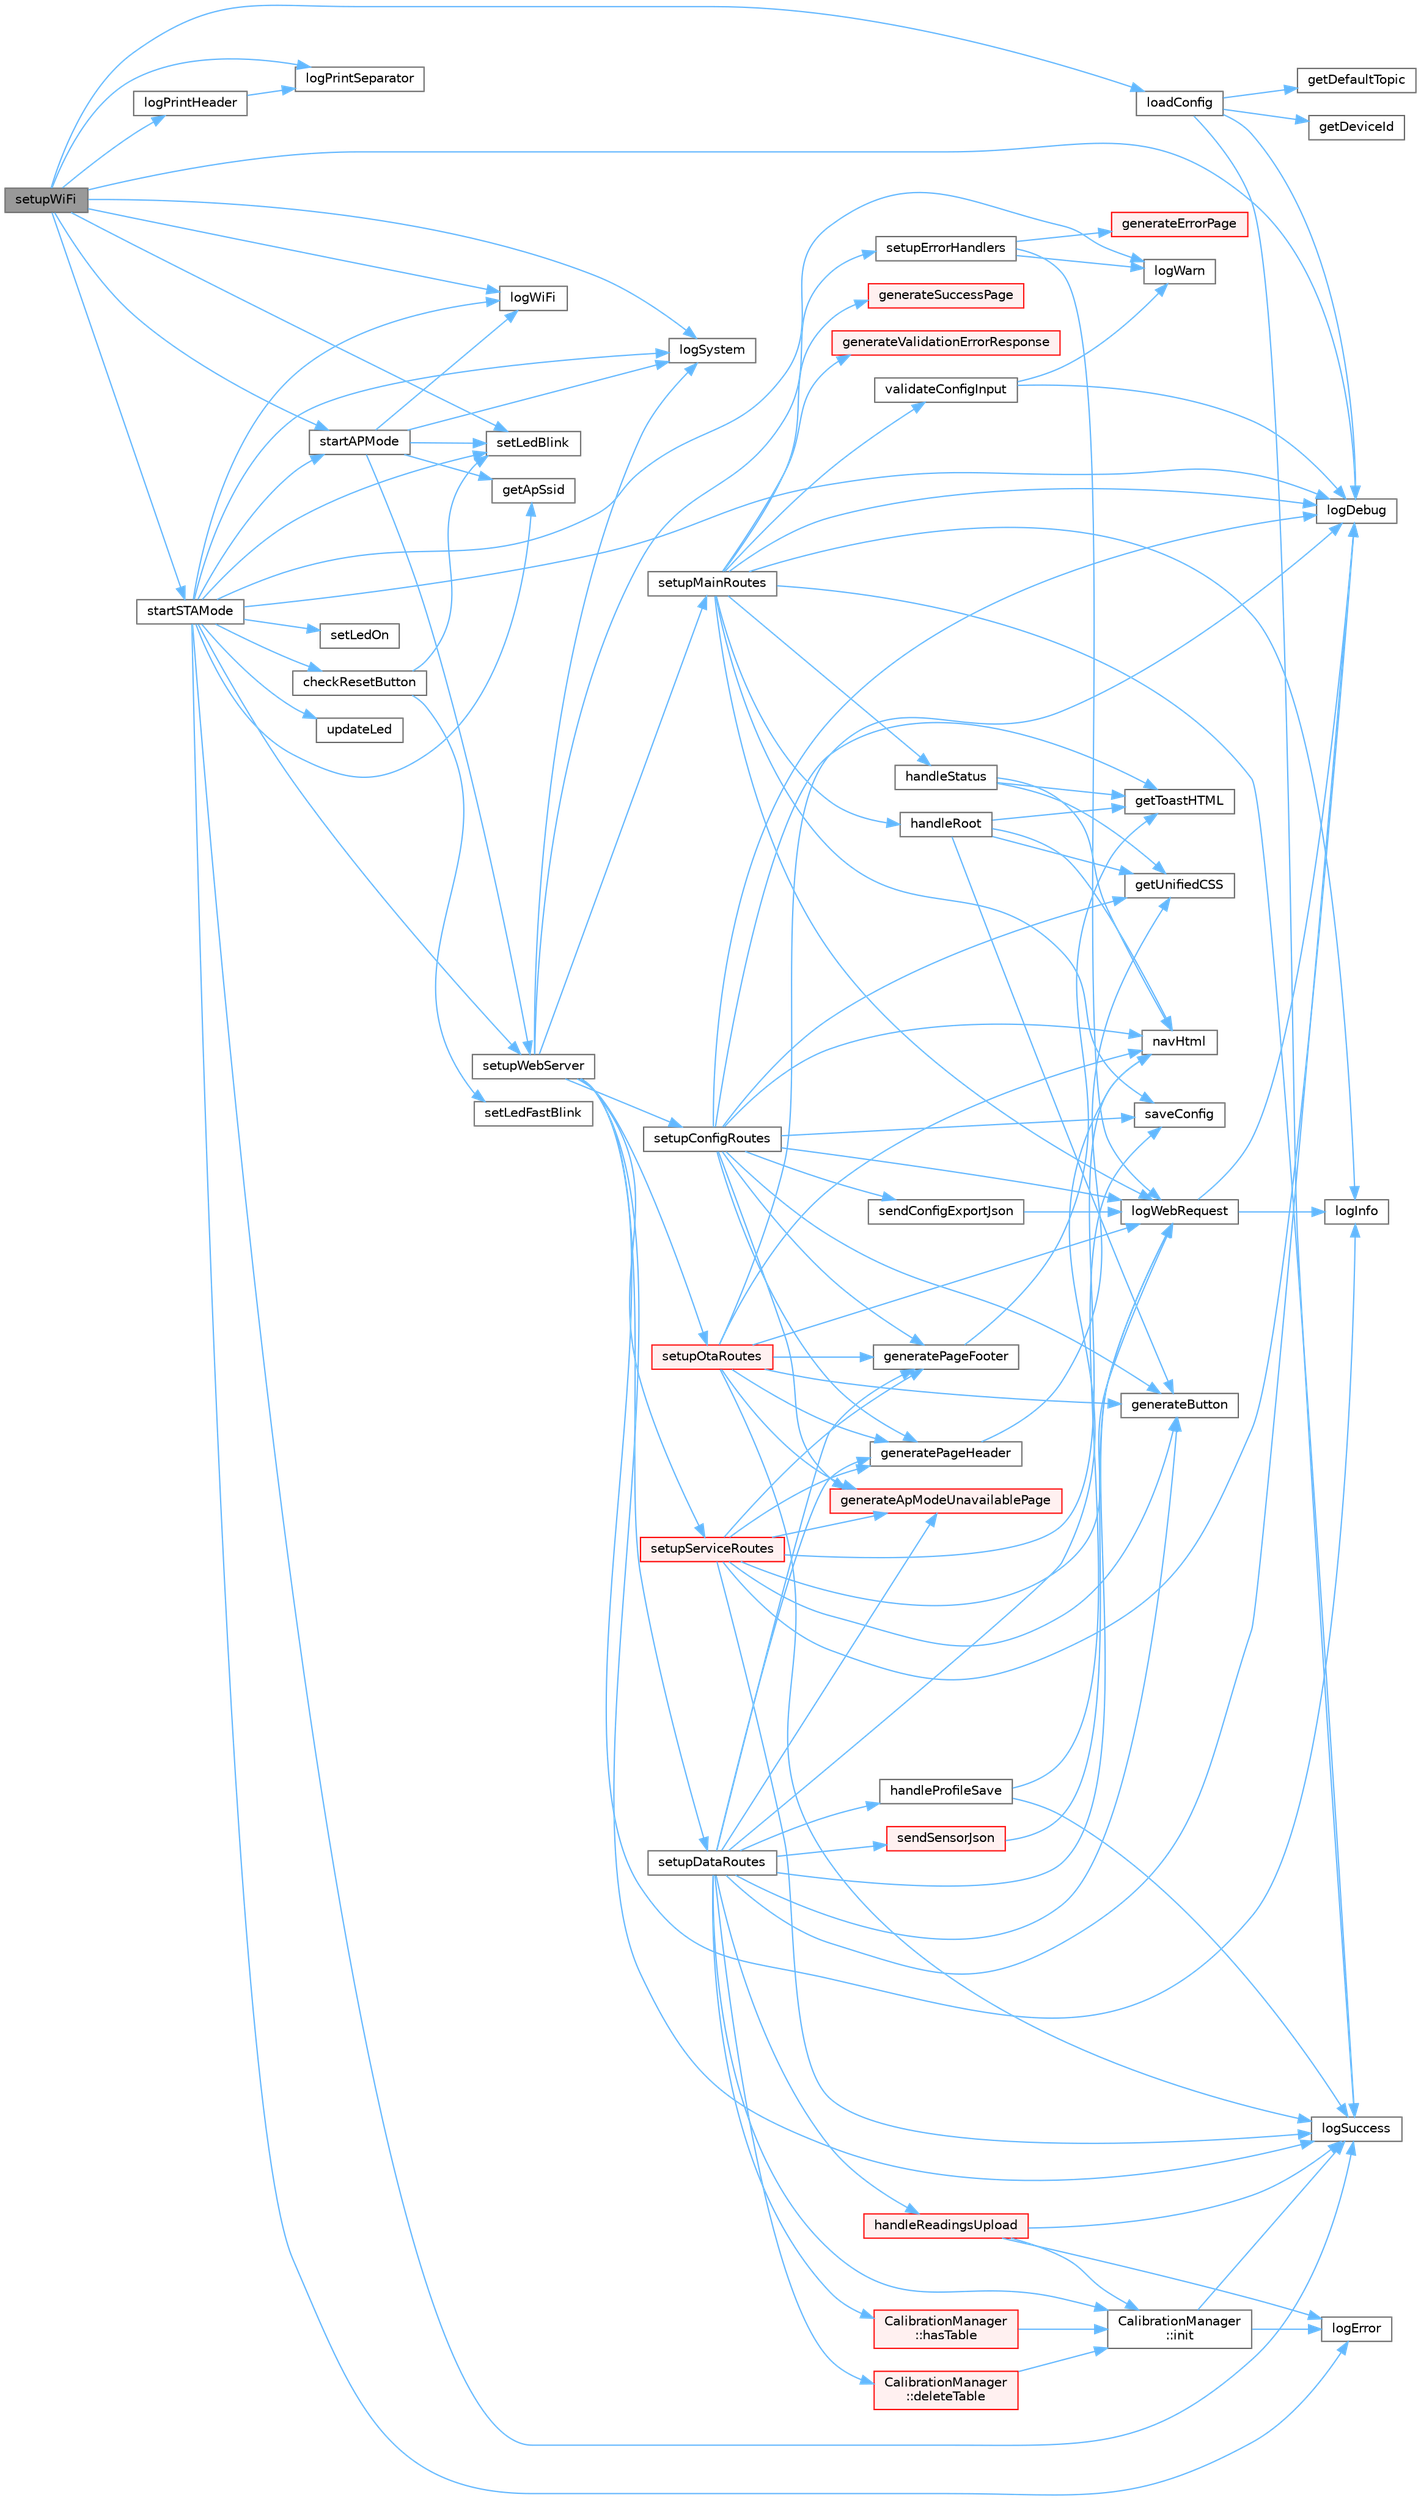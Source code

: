 digraph "setupWiFi"
{
 // LATEX_PDF_SIZE
  bgcolor="transparent";
  edge [fontname=Helvetica,fontsize=10,labelfontname=Helvetica,labelfontsize=10];
  node [fontname=Helvetica,fontsize=10,shape=box,height=0.2,width=0.4];
  rankdir="LR";
  Node1 [id="Node000001",label="setupWiFi",height=0.2,width=0.4,color="gray40", fillcolor="grey60", style="filled", fontcolor="black",tooltip=" "];
  Node1 -> Node2 [id="edge1_Node000001_Node000002",color="steelblue1",style="solid",tooltip=" "];
  Node2 [id="Node000002",label="loadConfig",height=0.2,width=0.4,color="grey40", fillcolor="white", style="filled",URL="$config_8cpp.html#ad5ed6ddd9940c0097cc91774056df1c2",tooltip=" "];
  Node2 -> Node3 [id="edge2_Node000002_Node000003",color="steelblue1",style="solid",tooltip=" "];
  Node3 [id="Node000003",label="getDefaultTopic",height=0.2,width=0.4,color="grey40", fillcolor="white", style="filled",URL="$config_8cpp.html#a74bdf2231a5ebe05de0f3a0b4c538023",tooltip=" "];
  Node2 -> Node4 [id="edge3_Node000002_Node000004",color="steelblue1",style="solid",tooltip=" "];
  Node4 [id="Node000004",label="getDeviceId",height=0.2,width=0.4,color="grey40", fillcolor="white", style="filled",URL="$config_8cpp.html#aa1f35b9688dbf1109436ad91c42901aa",tooltip=" "];
  Node2 -> Node5 [id="edge4_Node000002_Node000005",color="steelblue1",style="solid",tooltip=" "];
  Node5 [id="Node000005",label="logDebug",height=0.2,width=0.4,color="grey40", fillcolor="white", style="filled",URL="$logger_8cpp.html#a1e536b98344ba271bbfc484cca848dbe",tooltip=" "];
  Node2 -> Node6 [id="edge5_Node000002_Node000006",color="steelblue1",style="solid",tooltip=" "];
  Node6 [id="Node000006",label="logSuccess",height=0.2,width=0.4,color="grey40", fillcolor="white", style="filled",URL="$logger_8cpp.html#a54dab32db32234798ff063ccc0dde695",tooltip=" "];
  Node1 -> Node5 [id="edge6_Node000001_Node000005",color="steelblue1",style="solid",tooltip=" "];
  Node1 -> Node7 [id="edge7_Node000001_Node000007",color="steelblue1",style="solid",tooltip=" "];
  Node7 [id="Node000007",label="logPrintHeader",height=0.2,width=0.4,color="grey40", fillcolor="white", style="filled",URL="$logger_8cpp.html#a372ab412c03841f6fe08c751c5d44cba",tooltip=" "];
  Node7 -> Node8 [id="edge8_Node000007_Node000008",color="steelblue1",style="solid",tooltip=" "];
  Node8 [id="Node000008",label="logPrintSeparator",height=0.2,width=0.4,color="grey40", fillcolor="white", style="filled",URL="$logger_8cpp.html#a3ee301b7bb89647696628fbd93584d9e",tooltip=" "];
  Node1 -> Node8 [id="edge9_Node000001_Node000008",color="steelblue1",style="solid",tooltip=" "];
  Node1 -> Node9 [id="edge10_Node000001_Node000009",color="steelblue1",style="solid",tooltip=" "];
  Node9 [id="Node000009",label="logSystem",height=0.2,width=0.4,color="grey40", fillcolor="white", style="filled",URL="$logger_8cpp.html#a6673a3ba037fc4ceda09f36e43cd7f14",tooltip=" "];
  Node1 -> Node10 [id="edge11_Node000001_Node000010",color="steelblue1",style="solid",tooltip=" "];
  Node10 [id="Node000010",label="logWiFi",height=0.2,width=0.4,color="grey40", fillcolor="white", style="filled",URL="$logger_8cpp.html#a8a220d54e17d73c281bb715f70bf6df9",tooltip=" "];
  Node1 -> Node11 [id="edge12_Node000001_Node000011",color="steelblue1",style="solid",tooltip=" "];
  Node11 [id="Node000011",label="setLedBlink",height=0.2,width=0.4,color="grey40", fillcolor="white", style="filled",URL="$wifi__manager_8cpp.html#a5f70031f46d0339f5c544c194dfe7ed7",tooltip=" "];
  Node1 -> Node12 [id="edge13_Node000001_Node000012",color="steelblue1",style="solid",tooltip=" "];
  Node12 [id="Node000012",label="startAPMode",height=0.2,width=0.4,color="grey40", fillcolor="white", style="filled",URL="$wifi__manager_8cpp.html#a9b3d409b1449092a0b4efaace9c666a2",tooltip=" "];
  Node12 -> Node13 [id="edge14_Node000012_Node000013",color="steelblue1",style="solid",tooltip=" "];
  Node13 [id="Node000013",label="getApSsid",height=0.2,width=0.4,color="grey40", fillcolor="white", style="filled",URL="$wifi__manager_8cpp.html#af857f35623b29612a3b4cc45dd6fff23",tooltip=" "];
  Node12 -> Node9 [id="edge15_Node000012_Node000009",color="steelblue1",style="solid",tooltip=" "];
  Node12 -> Node10 [id="edge16_Node000012_Node000010",color="steelblue1",style="solid",tooltip=" "];
  Node12 -> Node11 [id="edge17_Node000012_Node000011",color="steelblue1",style="solid",tooltip=" "];
  Node12 -> Node14 [id="edge18_Node000012_Node000014",color="steelblue1",style="solid",tooltip=" "];
  Node14 [id="Node000014",label="setupWebServer",height=0.2,width=0.4,color="grey40", fillcolor="white", style="filled",URL="$wifi__manager_8cpp.html#ada2454c68167b49ab4f42817be2b4959",tooltip=" "];
  Node14 -> Node15 [id="edge19_Node000014_Node000015",color="steelblue1",style="solid",tooltip=" "];
  Node15 [id="Node000015",label="logInfo",height=0.2,width=0.4,color="grey40", fillcolor="white", style="filled",URL="$logger_8cpp.html#ab9b4ed01ba7a88bb5e22d1c84e0f0abf",tooltip=" "];
  Node14 -> Node6 [id="edge20_Node000014_Node000006",color="steelblue1",style="solid",tooltip=" "];
  Node14 -> Node9 [id="edge21_Node000014_Node000009",color="steelblue1",style="solid",tooltip=" "];
  Node14 -> Node16 [id="edge22_Node000014_Node000016",color="steelblue1",style="solid",tooltip=" "];
  Node16 [id="Node000016",label="setupConfigRoutes",height=0.2,width=0.4,color="grey40", fillcolor="white", style="filled",URL="$routes__config_8cpp.html#a0e7c19a3399afd6ceae18c4512cca24c",tooltip="Настройка маршрутов конфигурации (/intervals, /config_manager, /api/config/*)"];
  Node16 -> Node17 [id="edge23_Node000016_Node000017",color="steelblue1",style="solid",tooltip=" "];
  Node17 [id="Node000017",label="generateApModeUnavailablePage",height=0.2,width=0.4,color="red", fillcolor="#FFF0F0", style="filled",URL="$web__templates_8cpp.html#a1d57b5edf50f600cc5d02641cb4510a0",tooltip="Генерация страницы \"Недоступно в AP режиме\"."];
  Node16 -> Node24 [id="edge24_Node000016_Node000024",color="steelblue1",style="solid",tooltip=" "];
  Node24 [id="Node000024",label="generateButton",height=0.2,width=0.4,color="grey40", fillcolor="white", style="filled",URL="$jxct__ui__system_8cpp.html#a7834ec4c73014039a2aeeedadff41141",tooltip=" "];
  Node16 -> Node19 [id="edge25_Node000016_Node000019",color="steelblue1",style="solid",tooltip=" "];
  Node19 [id="Node000019",label="generatePageFooter",height=0.2,width=0.4,color="grey40", fillcolor="white", style="filled",URL="$web__templates_8cpp.html#ad4f3a6e85baef9b2d3e2aec977c3a321",tooltip="Генерация футера HTML страницы"];
  Node19 -> Node20 [id="edge26_Node000019_Node000020",color="steelblue1",style="solid",tooltip=" "];
  Node20 [id="Node000020",label="getToastHTML",height=0.2,width=0.4,color="grey40", fillcolor="white", style="filled",URL="$jxct__ui__system_8cpp.html#afbda6d57dd082e7767c2c5e823951472",tooltip=" "];
  Node16 -> Node21 [id="edge27_Node000016_Node000021",color="steelblue1",style="solid",tooltip=" "];
  Node21 [id="Node000021",label="generatePageHeader",height=0.2,width=0.4,color="grey40", fillcolor="white", style="filled",URL="$web__templates_8cpp.html#ac4502db1ad8d9e08830f7eb784d62600",tooltip="Генерация заголовка HTML страницы"];
  Node21 -> Node22 [id="edge28_Node000021_Node000022",color="steelblue1",style="solid",tooltip=" "];
  Node22 [id="Node000022",label="getUnifiedCSS",height=0.2,width=0.4,color="grey40", fillcolor="white", style="filled",URL="$jxct__ui__system_8cpp.html#a303ae6cee9693130ac22414e47140a1e",tooltip=" "];
  Node16 -> Node20 [id="edge29_Node000016_Node000020",color="steelblue1",style="solid",tooltip=" "];
  Node16 -> Node22 [id="edge30_Node000016_Node000022",color="steelblue1",style="solid",tooltip=" "];
  Node16 -> Node5 [id="edge31_Node000016_Node000005",color="steelblue1",style="solid",tooltip=" "];
  Node16 -> Node25 [id="edge32_Node000016_Node000025",color="steelblue1",style="solid",tooltip=" "];
  Node25 [id="Node000025",label="logWebRequest",height=0.2,width=0.4,color="grey40", fillcolor="white", style="filled",URL="$error__handlers_8cpp.html#a1a62e7c40bff885d97f6018743bec642",tooltip="Логирование веб-запросов"];
  Node25 -> Node5 [id="edge33_Node000025_Node000005",color="steelblue1",style="solid",tooltip=" "];
  Node25 -> Node15 [id="edge34_Node000025_Node000015",color="steelblue1",style="solid",tooltip=" "];
  Node16 -> Node23 [id="edge35_Node000016_Node000023",color="steelblue1",style="solid",tooltip=" "];
  Node23 [id="Node000023",label="navHtml",height=0.2,width=0.4,color="grey40", fillcolor="white", style="filled",URL="$wifi__manager_8cpp.html#ad30c0b8b33e60ccdb13f2e1cc08157c9",tooltip=" "];
  Node16 -> Node26 [id="edge36_Node000016_Node000026",color="steelblue1",style="solid",tooltip=" "];
  Node26 [id="Node000026",label="saveConfig",height=0.2,width=0.4,color="grey40", fillcolor="white", style="filled",URL="$config_8cpp.html#a688d00bbabd28fbaf9e0c50eca3adeae",tooltip=" "];
  Node16 -> Node27 [id="edge37_Node000016_Node000027",color="steelblue1",style="solid",tooltip=" "];
  Node27 [id="Node000027",label="sendConfigExportJson",height=0.2,width=0.4,color="grey40", fillcolor="white", style="filled",URL="$routes__config_8cpp.html#a08204d6e0087ca3676433990aad58a76",tooltip=" "];
  Node27 -> Node25 [id="edge38_Node000027_Node000025",color="steelblue1",style="solid",tooltip=" "];
  Node14 -> Node28 [id="edge39_Node000014_Node000028",color="steelblue1",style="solid",tooltip=" "];
  Node28 [id="Node000028",label="setupDataRoutes",height=0.2,width=0.4,color="grey40", fillcolor="white", style="filled",URL="$routes__data_8cpp.html#aed1136f683a386e56678e05fc3747972",tooltip="Настройка маршрутов данных датчика (/readings, /sensor_json, /api/sensor)"];
  Node28 -> Node29 [id="edge40_Node000028_Node000029",color="steelblue1",style="solid",tooltip=" "];
  Node29 [id="Node000029",label="CalibrationManager\l::deleteTable",height=0.2,width=0.4,color="red", fillcolor="#FFF0F0", style="filled",URL="$namespace_calibration_manager.html#a14e21e7fb1aa46aa781c20ee07271d12",tooltip=" "];
  Node29 -> Node30 [id="edge41_Node000029_Node000030",color="steelblue1",style="solid",tooltip=" "];
  Node30 [id="Node000030",label="CalibrationManager\l::init",height=0.2,width=0.4,color="grey40", fillcolor="white", style="filled",URL="$namespace_calibration_manager.html#aee9fe56519e509e44d7f936a7a4c3613",tooltip=" "];
  Node30 -> Node31 [id="edge42_Node000030_Node000031",color="steelblue1",style="solid",tooltip=" "];
  Node31 [id="Node000031",label="logError",height=0.2,width=0.4,color="grey40", fillcolor="white", style="filled",URL="$logger_8cpp.html#a60baa11f08afed73f5a7bc5d31f698ce",tooltip=" "];
  Node30 -> Node6 [id="edge43_Node000030_Node000006",color="steelblue1",style="solid",tooltip=" "];
  Node28 -> Node17 [id="edge44_Node000028_Node000017",color="steelblue1",style="solid",tooltip=" "];
  Node28 -> Node24 [id="edge45_Node000028_Node000024",color="steelblue1",style="solid",tooltip=" "];
  Node28 -> Node19 [id="edge46_Node000028_Node000019",color="steelblue1",style="solid",tooltip=" "];
  Node28 -> Node21 [id="edge47_Node000028_Node000021",color="steelblue1",style="solid",tooltip=" "];
  Node28 -> Node33 [id="edge48_Node000028_Node000033",color="steelblue1",style="solid",tooltip=" "];
  Node33 [id="Node000033",label="handleProfileSave",height=0.2,width=0.4,color="grey40", fillcolor="white", style="filled",URL="$routes__data_8cpp.html#abbd29afd9c684d507a0787906872c9d9",tooltip=" "];
  Node33 -> Node6 [id="edge49_Node000033_Node000006",color="steelblue1",style="solid",tooltip=" "];
  Node33 -> Node26 [id="edge50_Node000033_Node000026",color="steelblue1",style="solid",tooltip=" "];
  Node28 -> Node34 [id="edge51_Node000028_Node000034",color="steelblue1",style="solid",tooltip=" "];
  Node34 [id="Node000034",label="handleReadingsUpload",height=0.2,width=0.4,color="red", fillcolor="#FFF0F0", style="filled",URL="$routes__data_8cpp.html#a750e7ca088cd32f9490048becd8d8c70",tooltip=" "];
  Node34 -> Node30 [id="edge52_Node000034_Node000030",color="steelblue1",style="solid",tooltip=" "];
  Node34 -> Node31 [id="edge53_Node000034_Node000031",color="steelblue1",style="solid",tooltip=" "];
  Node34 -> Node6 [id="edge54_Node000034_Node000006",color="steelblue1",style="solid",tooltip=" "];
  Node28 -> Node35 [id="edge55_Node000028_Node000035",color="steelblue1",style="solid",tooltip=" "];
  Node35 [id="Node000035",label="CalibrationManager\l::hasTable",height=0.2,width=0.4,color="red", fillcolor="#FFF0F0", style="filled",URL="$namespace_calibration_manager.html#a1ee0f1f244cb68eaa7e47a79deb452b6",tooltip=" "];
  Node35 -> Node30 [id="edge56_Node000035_Node000030",color="steelblue1",style="solid",tooltip=" "];
  Node28 -> Node30 [id="edge57_Node000028_Node000030",color="steelblue1",style="solid",tooltip=" "];
  Node28 -> Node5 [id="edge58_Node000028_Node000005",color="steelblue1",style="solid",tooltip=" "];
  Node28 -> Node25 [id="edge59_Node000028_Node000025",color="steelblue1",style="solid",tooltip=" "];
  Node28 -> Node23 [id="edge60_Node000028_Node000023",color="steelblue1",style="solid",tooltip=" "];
  Node28 -> Node36 [id="edge61_Node000028_Node000036",color="steelblue1",style="solid",tooltip=" "];
  Node36 [id="Node000036",label="sendSensorJson",height=0.2,width=0.4,color="red", fillcolor="#FFF0F0", style="filled",URL="$routes__data_8cpp.html#a7cb04ca38fc8e4b768a2ef6ae67bc573",tooltip=" "];
  Node36 -> Node25 [id="edge62_Node000036_Node000025",color="steelblue1",style="solid",tooltip=" "];
  Node14 -> Node43 [id="edge63_Node000014_Node000043",color="steelblue1",style="solid",tooltip=" "];
  Node43 [id="Node000043",label="setupErrorHandlers",height=0.2,width=0.4,color="grey40", fillcolor="white", style="filled",URL="$error__handlers_8cpp.html#a833be2e68cb85aa95168dae9c9b128ef",tooltip="Настройка обработчиков ошибок (404, 500, и т."];
  Node43 -> Node44 [id="edge64_Node000043_Node000044",color="steelblue1",style="solid",tooltip=" "];
  Node44 [id="Node000044",label="generateErrorPage",height=0.2,width=0.4,color="red", fillcolor="#FFF0F0", style="filled",URL="$web__templates_8cpp.html#a104303f7b44cf43e481a713261d52457",tooltip="Генерация страницы ошибки"];
  Node43 -> Node45 [id="edge65_Node000043_Node000045",color="steelblue1",style="solid",tooltip=" "];
  Node45 [id="Node000045",label="logWarn",height=0.2,width=0.4,color="grey40", fillcolor="white", style="filled",URL="$logger_8cpp.html#a34f49079ccda568e5054918ae4354431",tooltip=" "];
  Node43 -> Node25 [id="edge66_Node000043_Node000025",color="steelblue1",style="solid",tooltip=" "];
  Node14 -> Node46 [id="edge67_Node000014_Node000046",color="steelblue1",style="solid",tooltip=" "];
  Node46 [id="Node000046",label="setupMainRoutes",height=0.2,width=0.4,color="grey40", fillcolor="white", style="filled",URL="$routes__main_8cpp.html#a6a7cf6b6ba01d34721e1a47ea65af867",tooltip="Настройка основных маршрутов (/, /save, /status)"];
  Node46 -> Node47 [id="edge68_Node000046_Node000047",color="steelblue1",style="solid",tooltip=" "];
  Node47 [id="Node000047",label="generateSuccessPage",height=0.2,width=0.4,color="red", fillcolor="#FFF0F0", style="filled",URL="$web__templates_8cpp.html#a600b7a8061ed8ca2ec409f56bfaf3bcd",tooltip="Генерация страницы успеха"];
  Node46 -> Node48 [id="edge69_Node000046_Node000048",color="steelblue1",style="solid",tooltip=" "];
  Node48 [id="Node000048",label="generateValidationErrorResponse",height=0.2,width=0.4,color="red", fillcolor="#FFF0F0", style="filled",URL="$error__handlers_8cpp.html#a6fe24c5dc21b012791aecd16ab4dad96",tooltip="Генерация HTML ответа с ошибкой валидации"];
  Node46 -> Node50 [id="edge70_Node000046_Node000050",color="steelblue1",style="solid",tooltip=" "];
  Node50 [id="Node000050",label="handleRoot",height=0.2,width=0.4,color="grey40", fillcolor="white", style="filled",URL="$wifi__manager_8cpp.html#a8427468f39342a1990703e9f5ce7fd29",tooltip="Обработчик главной страницы (уже существует в wifi_manager.cpp)"];
  Node50 -> Node24 [id="edge71_Node000050_Node000024",color="steelblue1",style="solid",tooltip=" "];
  Node50 -> Node20 [id="edge72_Node000050_Node000020",color="steelblue1",style="solid",tooltip=" "];
  Node50 -> Node22 [id="edge73_Node000050_Node000022",color="steelblue1",style="solid",tooltip=" "];
  Node50 -> Node23 [id="edge74_Node000050_Node000023",color="steelblue1",style="solid",tooltip=" "];
  Node46 -> Node51 [id="edge75_Node000046_Node000051",color="steelblue1",style="solid",tooltip=" "];
  Node51 [id="Node000051",label="handleStatus",height=0.2,width=0.4,color="grey40", fillcolor="white", style="filled",URL="$wifi__manager_8cpp.html#a1e811785ccbaccda2e3e3457971720cb",tooltip="Обработчик статуса (уже существует в wifi_manager.cpp)"];
  Node51 -> Node20 [id="edge76_Node000051_Node000020",color="steelblue1",style="solid",tooltip=" "];
  Node51 -> Node22 [id="edge77_Node000051_Node000022",color="steelblue1",style="solid",tooltip=" "];
  Node51 -> Node23 [id="edge78_Node000051_Node000023",color="steelblue1",style="solid",tooltip=" "];
  Node46 -> Node5 [id="edge79_Node000046_Node000005",color="steelblue1",style="solid",tooltip=" "];
  Node46 -> Node15 [id="edge80_Node000046_Node000015",color="steelblue1",style="solid",tooltip=" "];
  Node46 -> Node6 [id="edge81_Node000046_Node000006",color="steelblue1",style="solid",tooltip=" "];
  Node46 -> Node25 [id="edge82_Node000046_Node000025",color="steelblue1",style="solid",tooltip=" "];
  Node46 -> Node26 [id="edge83_Node000046_Node000026",color="steelblue1",style="solid",tooltip=" "];
  Node46 -> Node52 [id="edge84_Node000046_Node000052",color="steelblue1",style="solid",tooltip=" "];
  Node52 [id="Node000052",label="validateConfigInput",height=0.2,width=0.4,color="grey40", fillcolor="white", style="filled",URL="$error__handlers_8cpp.html#a15eab9f9a3dc97d41a860ab966800fa6",tooltip="Валидация входных данных конфигурации"];
  Node52 -> Node5 [id="edge85_Node000052_Node000005",color="steelblue1",style="solid",tooltip=" "];
  Node52 -> Node45 [id="edge86_Node000052_Node000045",color="steelblue1",style="solid",tooltip=" "];
  Node14 -> Node53 [id="edge87_Node000014_Node000053",color="steelblue1",style="solid",tooltip=" "];
  Node53 [id="Node000053",label="setupOtaRoutes",height=0.2,width=0.4,color="red", fillcolor="#FFF0F0", style="filled",URL="$routes__ota_8cpp.html#ae58a54419ee068a06deeb05bf1e771f4",tooltip="Настройка маршрутов OTA (/updates, /api/ota/*, /ota/*)"];
  Node53 -> Node17 [id="edge88_Node000053_Node000017",color="steelblue1",style="solid",tooltip=" "];
  Node53 -> Node24 [id="edge89_Node000053_Node000024",color="steelblue1",style="solid",tooltip=" "];
  Node53 -> Node19 [id="edge90_Node000053_Node000019",color="steelblue1",style="solid",tooltip=" "];
  Node53 -> Node21 [id="edge91_Node000053_Node000021",color="steelblue1",style="solid",tooltip=" "];
  Node53 -> Node5 [id="edge92_Node000053_Node000005",color="steelblue1",style="solid",tooltip=" "];
  Node53 -> Node6 [id="edge93_Node000053_Node000006",color="steelblue1",style="solid",tooltip=" "];
  Node53 -> Node25 [id="edge94_Node000053_Node000025",color="steelblue1",style="solid",tooltip=" "];
  Node53 -> Node23 [id="edge95_Node000053_Node000023",color="steelblue1",style="solid",tooltip=" "];
  Node14 -> Node64 [id="edge96_Node000014_Node000064",color="steelblue1",style="solid",tooltip=" "];
  Node64 [id="Node000064",label="setupServiceRoutes",height=0.2,width=0.4,color="red", fillcolor="#FFF0F0", style="filled",URL="$routes__service_8cpp.html#a32c74f47a23de058ee90a43af2dff066",tooltip="Настройка сервисных маршрутов (/health, /service_status, /reset, /reboot, /ota)"];
  Node64 -> Node17 [id="edge97_Node000064_Node000017",color="steelblue1",style="solid",tooltip=" "];
  Node64 -> Node24 [id="edge98_Node000064_Node000024",color="steelblue1",style="solid",tooltip=" "];
  Node64 -> Node19 [id="edge99_Node000064_Node000019",color="steelblue1",style="solid",tooltip=" "];
  Node64 -> Node21 [id="edge100_Node000064_Node000021",color="steelblue1",style="solid",tooltip=" "];
  Node64 -> Node5 [id="edge101_Node000064_Node000005",color="steelblue1",style="solid",tooltip=" "];
  Node64 -> Node6 [id="edge102_Node000064_Node000006",color="steelblue1",style="solid",tooltip=" "];
  Node64 -> Node25 [id="edge103_Node000064_Node000025",color="steelblue1",style="solid",tooltip=" "];
  Node64 -> Node23 [id="edge104_Node000064_Node000023",color="steelblue1",style="solid",tooltip=" "];
  Node1 -> Node71 [id="edge105_Node000001_Node000071",color="steelblue1",style="solid",tooltip=" "];
  Node71 [id="Node000071",label="startSTAMode",height=0.2,width=0.4,color="grey40", fillcolor="white", style="filled",URL="$wifi__manager_8cpp.html#a0a1172dd684c9ed282dc5cb7e1ad1d7f",tooltip=" "];
  Node71 -> Node72 [id="edge106_Node000071_Node000072",color="steelblue1",style="solid",tooltip=" "];
  Node72 [id="Node000072",label="checkResetButton",height=0.2,width=0.4,color="grey40", fillcolor="white", style="filled",URL="$wifi__manager_8cpp.html#ac90eb7c31515447a075eee8f395ac02f",tooltip=" "];
  Node72 -> Node11 [id="edge107_Node000072_Node000011",color="steelblue1",style="solid",tooltip=" "];
  Node72 -> Node73 [id="edge108_Node000072_Node000073",color="steelblue1",style="solid",tooltip=" "];
  Node73 [id="Node000073",label="setLedFastBlink",height=0.2,width=0.4,color="grey40", fillcolor="white", style="filled",URL="$wifi__manager_8cpp.html#ab4e589808cf702c83022456542ce6301",tooltip=" "];
  Node71 -> Node13 [id="edge109_Node000071_Node000013",color="steelblue1",style="solid",tooltip=" "];
  Node71 -> Node5 [id="edge110_Node000071_Node000005",color="steelblue1",style="solid",tooltip=" "];
  Node71 -> Node31 [id="edge111_Node000071_Node000031",color="steelblue1",style="solid",tooltip=" "];
  Node71 -> Node6 [id="edge112_Node000071_Node000006",color="steelblue1",style="solid",tooltip=" "];
  Node71 -> Node9 [id="edge113_Node000071_Node000009",color="steelblue1",style="solid",tooltip=" "];
  Node71 -> Node45 [id="edge114_Node000071_Node000045",color="steelblue1",style="solid",tooltip=" "];
  Node71 -> Node10 [id="edge115_Node000071_Node000010",color="steelblue1",style="solid",tooltip=" "];
  Node71 -> Node11 [id="edge116_Node000071_Node000011",color="steelblue1",style="solid",tooltip=" "];
  Node71 -> Node74 [id="edge117_Node000071_Node000074",color="steelblue1",style="solid",tooltip=" "];
  Node74 [id="Node000074",label="setLedOn",height=0.2,width=0.4,color="grey40", fillcolor="white", style="filled",URL="$wifi__manager_8cpp.html#a3e4fd9a252cddb70e2b894b1bc6c0f5a",tooltip=" "];
  Node71 -> Node14 [id="edge118_Node000071_Node000014",color="steelblue1",style="solid",tooltip=" "];
  Node71 -> Node12 [id="edge119_Node000071_Node000012",color="steelblue1",style="solid",tooltip=" "];
  Node71 -> Node75 [id="edge120_Node000071_Node000075",color="steelblue1",style="solid",tooltip=" "];
  Node75 [id="Node000075",label="updateLed",height=0.2,width=0.4,color="grey40", fillcolor="white", style="filled",URL="$wifi__manager_8cpp.html#aa43f68b6c12da400ebbda9664b030944",tooltip=" "];
}

